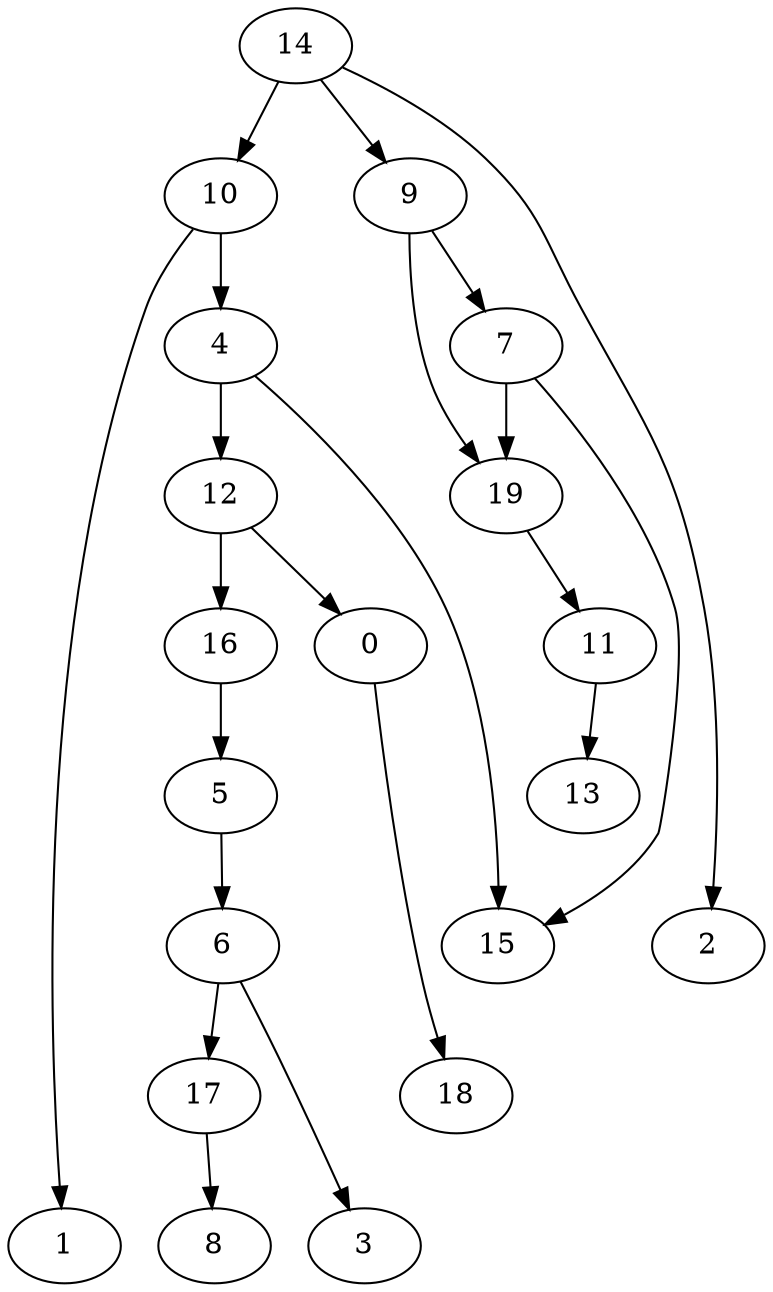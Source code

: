 digraph G {
    0;
    18;
    4;
    12;
    15;
    16;
    5;
    6;
    3;
    17;
    8;
    7;
    19;
    11;
    13;
    9;
    10;
    1;
    14;
    2;
    0 -> 18 [weight=0];
    4 -> 12 [weight=0];
    4 -> 15 [weight=0];
    12 -> 0 [weight=0];
    12 -> 16 [weight=0];
    16 -> 5 [weight=0];
    5 -> 6 [weight=0];
    6 -> 3 [weight=0];
    6 -> 17 [weight=0];
    17 -> 8 [weight=0];
    7 -> 15 [weight=0];
    7 -> 19 [weight=1];
    19 -> 11 [weight=0];
    11 -> 13 [weight=0];
    9 -> 7 [weight=0];
    9 -> 19 [weight=0];
    10 -> 4 [weight=2];
    10 -> 1 [weight=0];
    14 -> 9 [weight=0];
    14 -> 10 [weight=0];
    14 -> 2 [weight=0];
}
